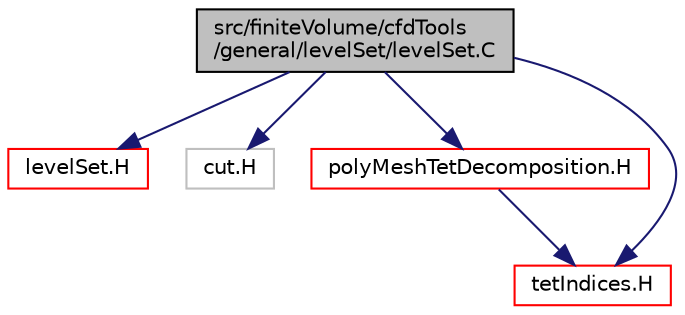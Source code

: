 digraph "src/finiteVolume/cfdTools/general/levelSet/levelSet.C"
{
  bgcolor="transparent";
  edge [fontname="Helvetica",fontsize="10",labelfontname="Helvetica",labelfontsize="10"];
  node [fontname="Helvetica",fontsize="10",shape=record];
  Node1 [label="src/finiteVolume/cfdTools\l/general/levelSet/levelSet.C",height=0.2,width=0.4,color="black", fillcolor="grey75", style="filled" fontcolor="black"];
  Node1 -> Node2 [color="midnightblue",fontsize="10",style="solid",fontname="Helvetica"];
  Node2 [label="levelSet.H",height=0.2,width=0.4,color="red",URL="$levelSet_8H.html"];
  Node1 -> Node3 [color="midnightblue",fontsize="10",style="solid",fontname="Helvetica"];
  Node3 [label="cut.H",height=0.2,width=0.4,color="grey75"];
  Node1 -> Node4 [color="midnightblue",fontsize="10",style="solid",fontname="Helvetica"];
  Node4 [label="polyMeshTetDecomposition.H",height=0.2,width=0.4,color="red",URL="$polyMeshTetDecomposition_8H.html"];
  Node4 -> Node5 [color="midnightblue",fontsize="10",style="solid",fontname="Helvetica"];
  Node5 [label="tetIndices.H",height=0.2,width=0.4,color="red",URL="$tetIndices_8H.html"];
  Node1 -> Node5 [color="midnightblue",fontsize="10",style="solid",fontname="Helvetica"];
}
